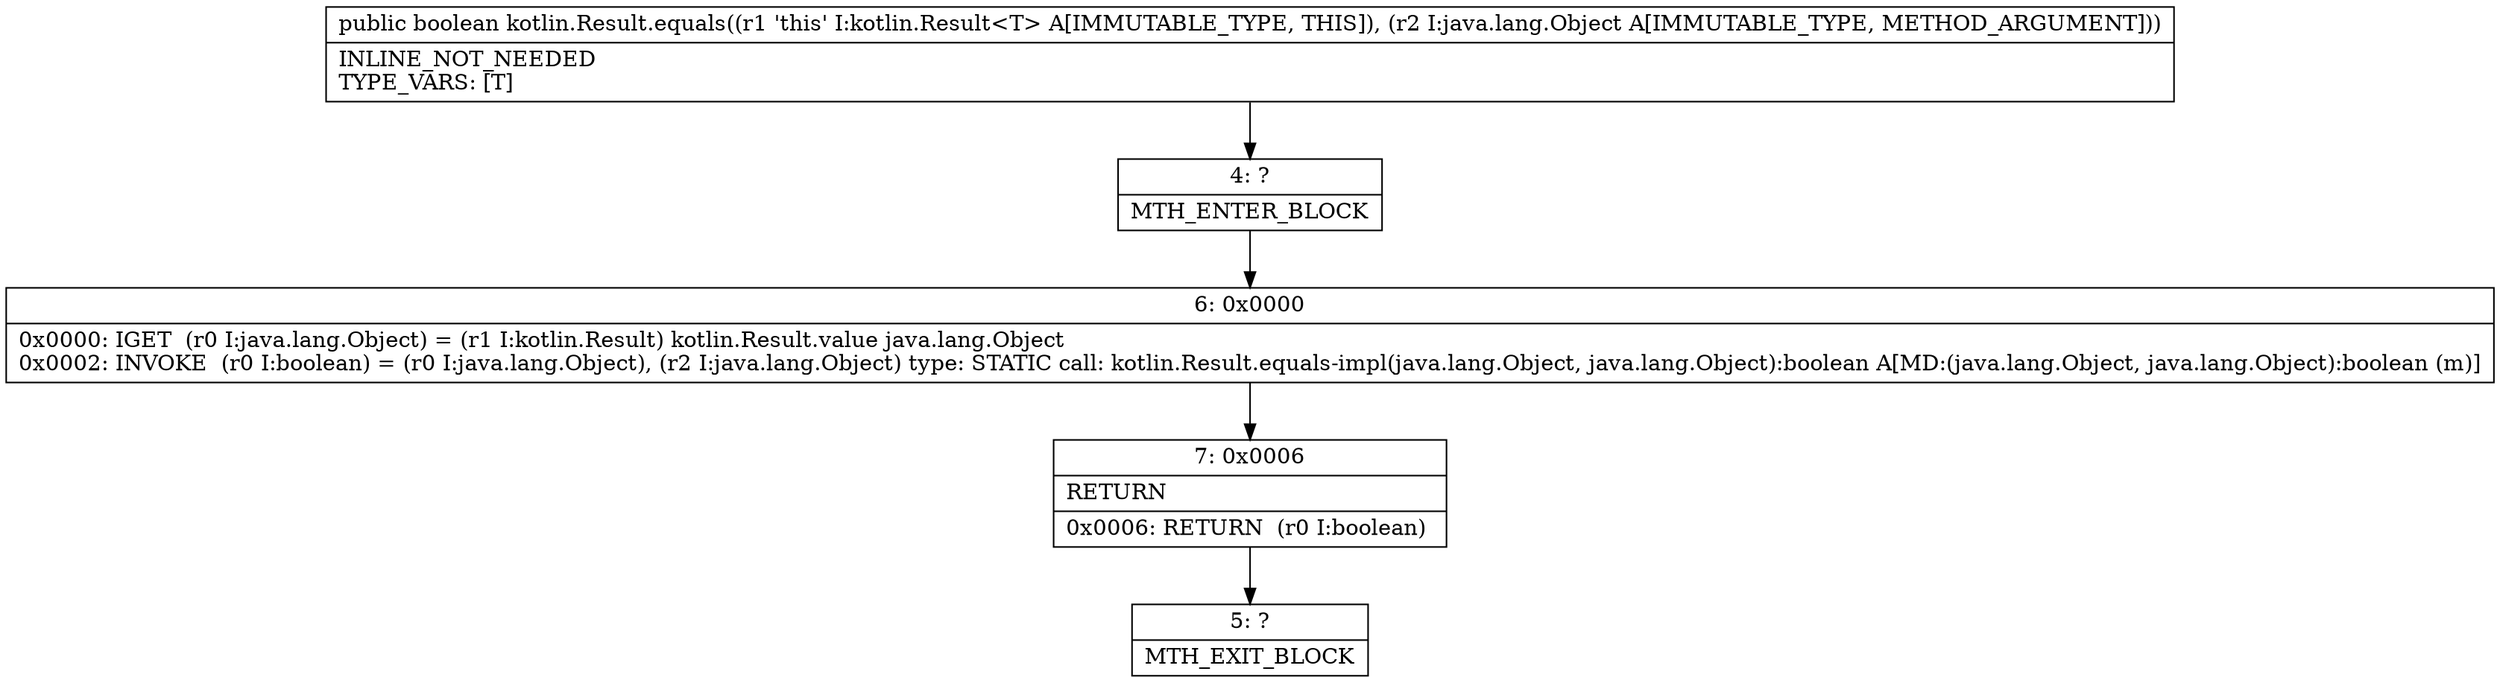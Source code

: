 digraph "CFG forkotlin.Result.equals(Ljava\/lang\/Object;)Z" {
Node_4 [shape=record,label="{4\:\ ?|MTH_ENTER_BLOCK\l}"];
Node_6 [shape=record,label="{6\:\ 0x0000|0x0000: IGET  (r0 I:java.lang.Object) = (r1 I:kotlin.Result) kotlin.Result.value java.lang.Object \l0x0002: INVOKE  (r0 I:boolean) = (r0 I:java.lang.Object), (r2 I:java.lang.Object) type: STATIC call: kotlin.Result.equals\-impl(java.lang.Object, java.lang.Object):boolean A[MD:(java.lang.Object, java.lang.Object):boolean (m)]\l}"];
Node_7 [shape=record,label="{7\:\ 0x0006|RETURN\l|0x0006: RETURN  (r0 I:boolean) \l}"];
Node_5 [shape=record,label="{5\:\ ?|MTH_EXIT_BLOCK\l}"];
MethodNode[shape=record,label="{public boolean kotlin.Result.equals((r1 'this' I:kotlin.Result\<T\> A[IMMUTABLE_TYPE, THIS]), (r2 I:java.lang.Object A[IMMUTABLE_TYPE, METHOD_ARGUMENT]))  | INLINE_NOT_NEEDED\lTYPE_VARS: [T]\l}"];
MethodNode -> Node_4;Node_4 -> Node_6;
Node_6 -> Node_7;
Node_7 -> Node_5;
}

